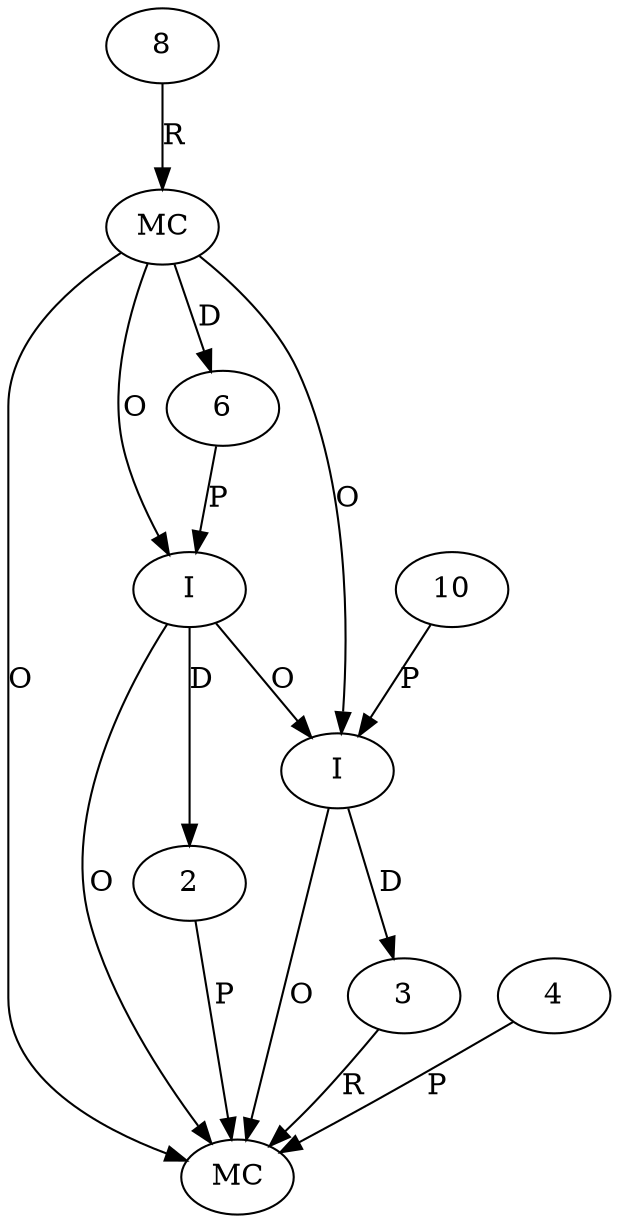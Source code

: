 digraph "AUG" {

  1 [ label="MC" s="checkStream()" t="IRepositoryContentProvider" l="45" ];
  2 [ t="ByteArrayInputStream" n="stream" ];
  3 [ t="ObrContentProvider" n="dummy_" ];
  4 [ t="ByteArrayInputStream" n="stream" ];
  5 [ label="I" t="ByteArrayInputStream" l="44" ];
  6 [ t="byte[]" n="dummy_" ];
  7 [ label="MC" s="getBytes()" t="String" l="44" ];
  8 [ t="String" n="testdata" ];
  9 [ label="I" t="ObrContentProvider" l="45" ];
  10 [ t="BundleIndexer" v="null" n="indexer" ];
  3 -> 1 [ label="R" ];
  9 -> 1 [ label="O" ];
  5 -> 1 [ label="O" ];
  4 -> 1 [ label="P" ];
  7 -> 1 [ label="O" ];
  2 -> 1 [ label="P" ];
  5 -> 2 [ label="D" ];
  9 -> 3 [ label="D" ];
  6 -> 5 [ label="P" ];
  7 -> 5 [ label="O" ];
  7 -> 6 [ label="D" ];
  8 -> 7 [ label="R" ];
  5 -> 9 [ label="O" ];
  10 -> 9 [ label="P" ];
  7 -> 9 [ label="O" ];
}
